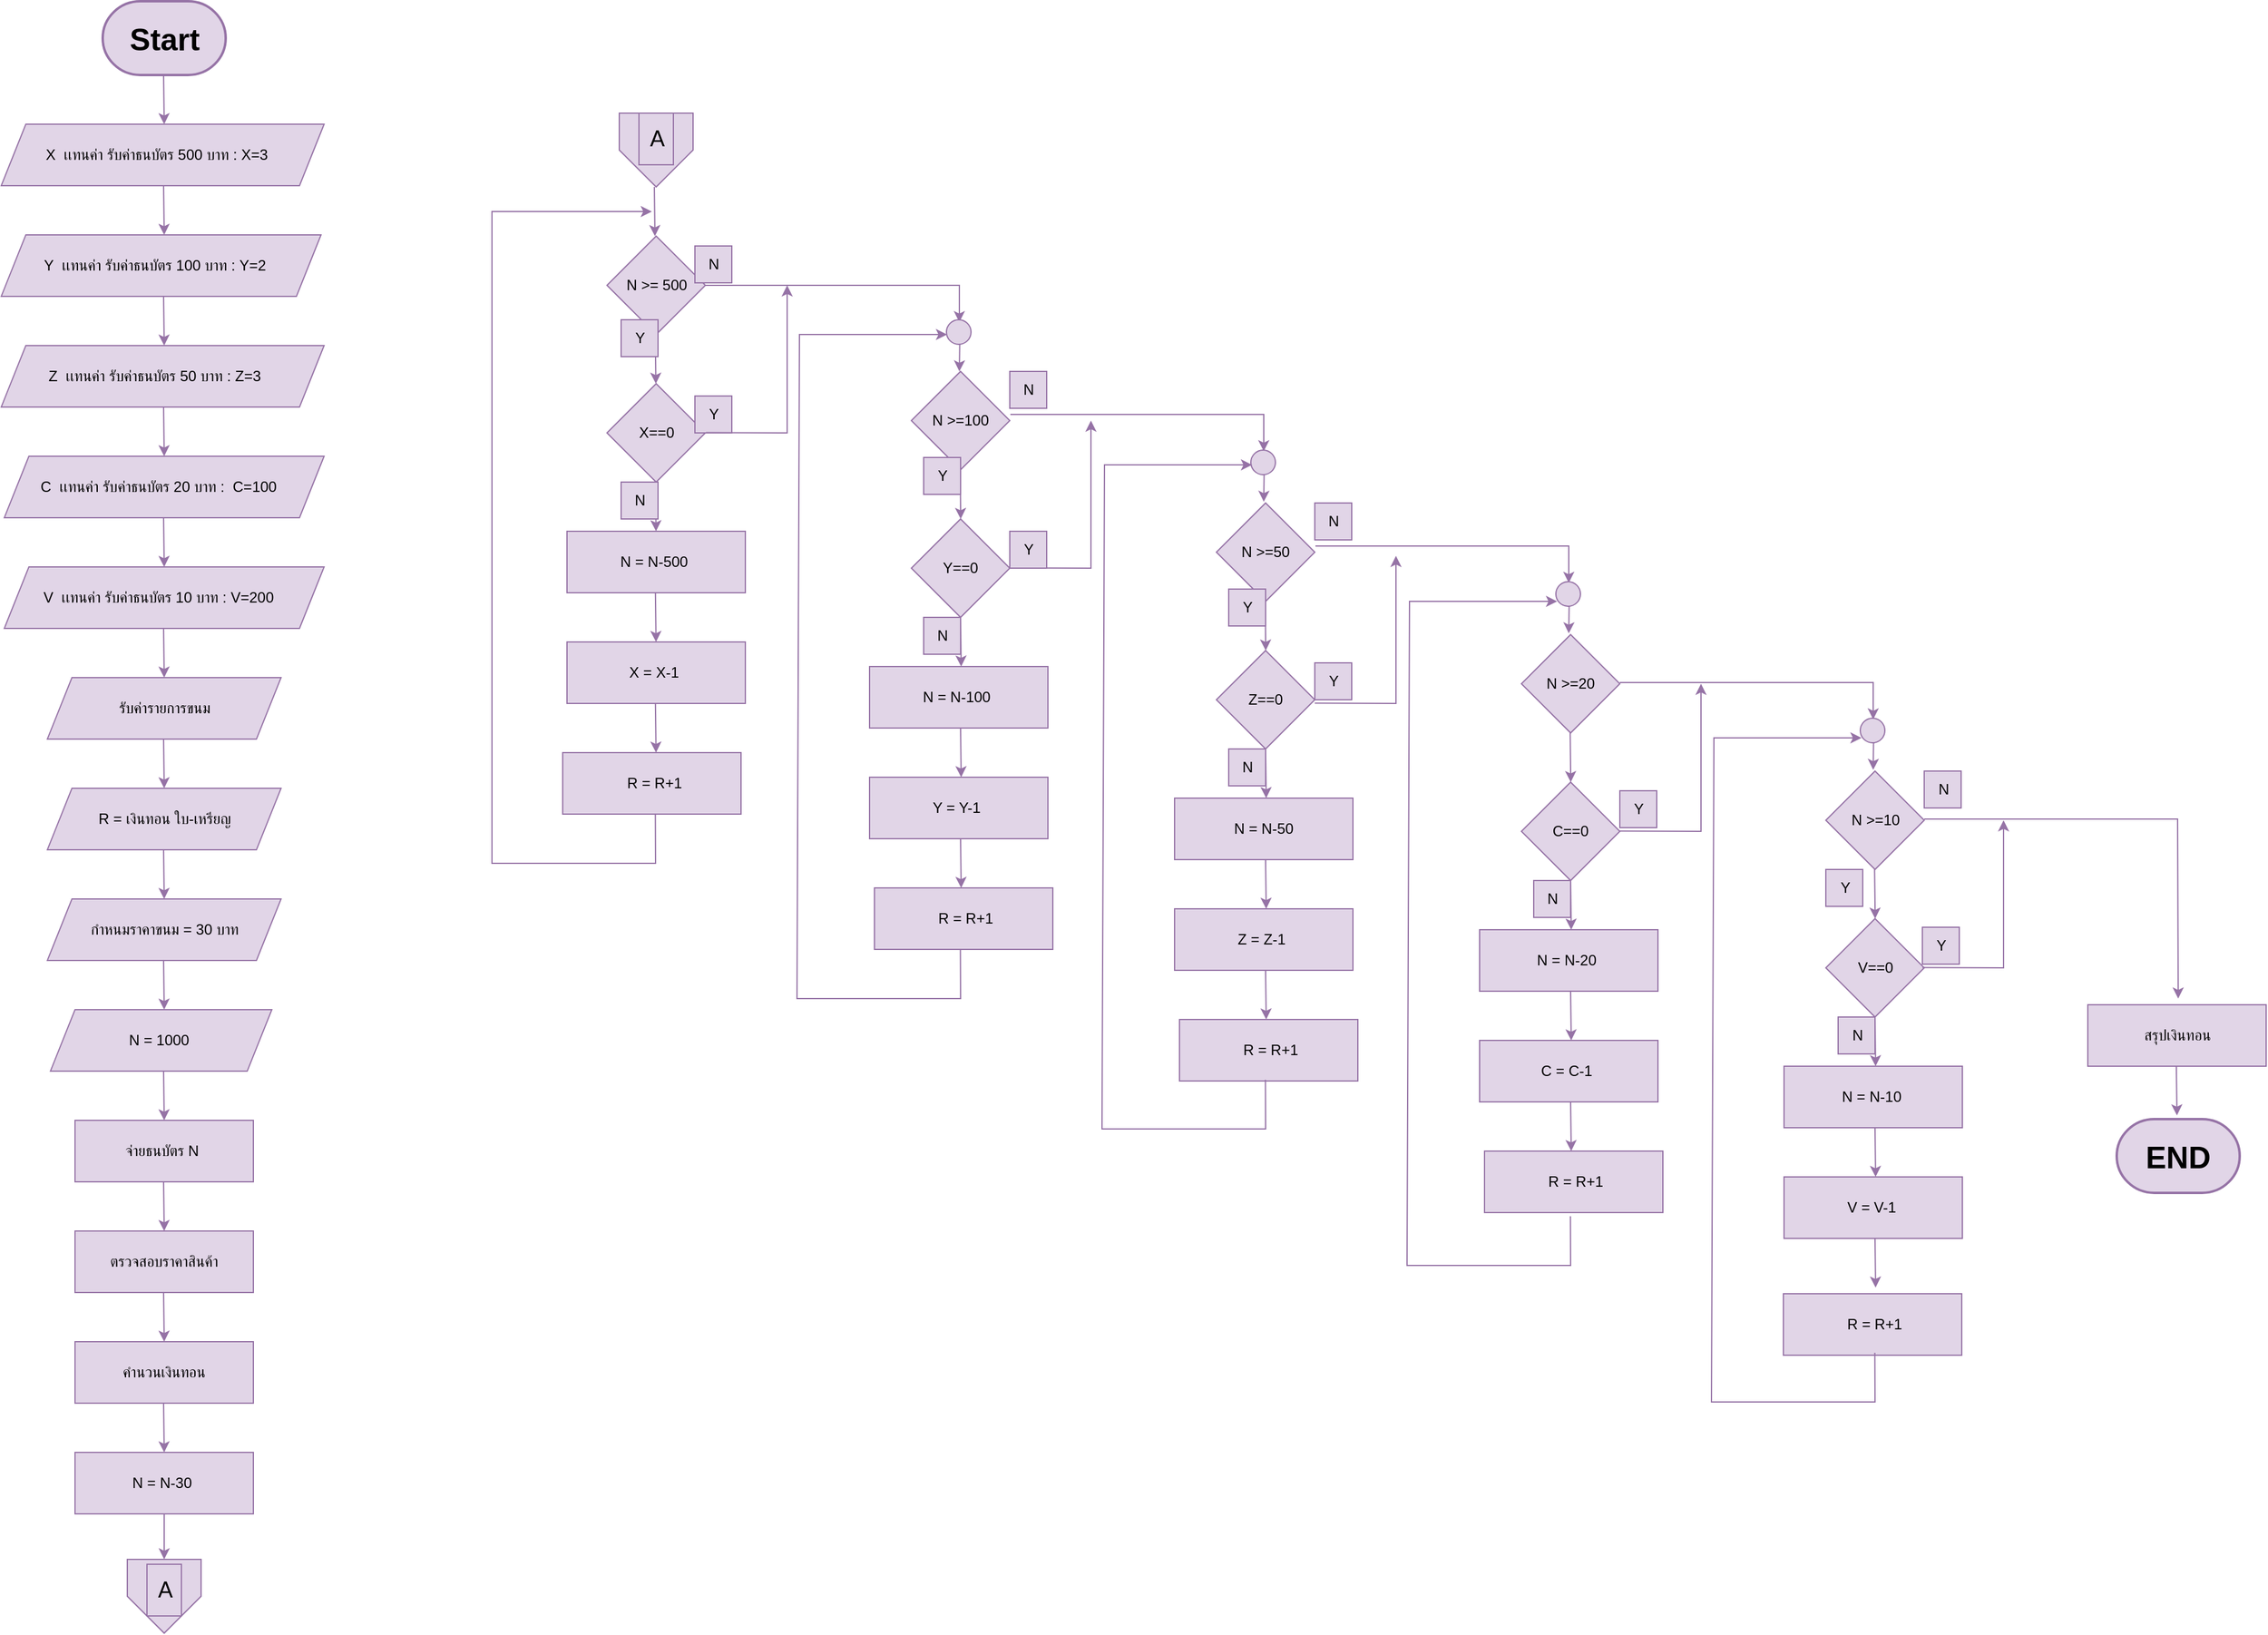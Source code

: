 <mxfile version="24.6.4" type="github">
  <diagram name="Page-1" id="2yugPtcYs1MQ5WZk-FHY">
    <mxGraphModel dx="3572" dy="1462" grid="1" gridSize="7" guides="1" tooltips="1" connect="1" arrows="1" fold="1" page="1" pageScale="1" pageWidth="827" pageHeight="1169" background="#FFFFFF" math="0" shadow="0">
      <root>
        <mxCell id="0" />
        <mxCell id="1" parent="0" />
        <mxCell id="evHkAmES5BPR0-jyZ4Wn-226" value="&lt;font style=&quot;font-size: 25px;&quot;&gt;Start&lt;/font&gt;" style="strokeWidth=2;html=1;shape=mxgraph.flowchart.terminator;whiteSpace=wrap;fontStyle=1;fontSize=25;fillColor=#e1d5e7;strokeColor=#9673a6;" vertex="1" parent="1">
          <mxGeometry x="-225.5" y="497" width="100" height="60" as="geometry" />
        </mxCell>
        <mxCell id="evHkAmES5BPR0-jyZ4Wn-227" value="" style="endArrow=classic;html=1;rounded=0;fillColor=#e1d5e7;strokeColor=#9673a6;" edge="1" parent="1">
          <mxGeometry width="50" height="50" relative="1" as="geometry">
            <mxPoint x="-175.98" y="557" as="sourcePoint" />
            <mxPoint x="-175.5" y="597" as="targetPoint" />
          </mxGeometry>
        </mxCell>
        <mxCell id="evHkAmES5BPR0-jyZ4Wn-228" value="" style="endArrow=classic;html=1;rounded=0;fillColor=#e1d5e7;strokeColor=#9673a6;" edge="1" parent="1">
          <mxGeometry width="50" height="50" relative="1" as="geometry">
            <mxPoint x="-175.98" y="647" as="sourcePoint" />
            <mxPoint x="-175.5" y="687" as="targetPoint" />
          </mxGeometry>
        </mxCell>
        <mxCell id="evHkAmES5BPR0-jyZ4Wn-229" value="" style="endArrow=classic;html=1;rounded=0;fillColor=#e1d5e7;strokeColor=#9673a6;" edge="1" parent="1">
          <mxGeometry width="50" height="50" relative="1" as="geometry">
            <mxPoint x="-175.98" y="737" as="sourcePoint" />
            <mxPoint x="-175.5" y="777" as="targetPoint" />
          </mxGeometry>
        </mxCell>
        <mxCell id="evHkAmES5BPR0-jyZ4Wn-230" value="" style="endArrow=classic;html=1;rounded=0;fillColor=#e1d5e7;strokeColor=#9673a6;" edge="1" parent="1">
          <mxGeometry width="50" height="50" relative="1" as="geometry">
            <mxPoint x="-175.98" y="827" as="sourcePoint" />
            <mxPoint x="-175.5" y="867" as="targetPoint" />
          </mxGeometry>
        </mxCell>
        <mxCell id="evHkAmES5BPR0-jyZ4Wn-231" value="" style="endArrow=classic;html=1;rounded=0;fillColor=#e1d5e7;strokeColor=#9673a6;" edge="1" parent="1">
          <mxGeometry width="50" height="50" relative="1" as="geometry">
            <mxPoint x="-175.98" y="917" as="sourcePoint" />
            <mxPoint x="-175.5" y="957" as="targetPoint" />
          </mxGeometry>
        </mxCell>
        <mxCell id="evHkAmES5BPR0-jyZ4Wn-232" value="X&amp;nbsp; เเทนค่า รับค่าธนบัตร 500 บาท : X=3&amp;nbsp; &amp;nbsp;" style="shape=parallelogram;perimeter=parallelogramPerimeter;whiteSpace=wrap;html=1;fixedSize=1;fillColor=#e1d5e7;strokeColor=#9673a6;" vertex="1" parent="1">
          <mxGeometry x="-308" y="597" width="262.5" height="50" as="geometry" />
        </mxCell>
        <mxCell id="evHkAmES5BPR0-jyZ4Wn-233" value="Y&amp;nbsp; เเทนค่า รับค่าธนบัตร 100 บาท : Y=2&amp;nbsp; &amp;nbsp;" style="shape=parallelogram;perimeter=parallelogramPerimeter;whiteSpace=wrap;html=1;fixedSize=1;fillColor=#e1d5e7;strokeColor=#9673a6;" vertex="1" parent="1">
          <mxGeometry x="-308" y="687" width="260" height="50" as="geometry" />
        </mxCell>
        <mxCell id="evHkAmES5BPR0-jyZ4Wn-234" value="Z&amp;nbsp; เเทนค่า รับค่าธนบัตร 50 บาท : Z=3&amp;nbsp; &amp;nbsp;&amp;nbsp;" style="shape=parallelogram;perimeter=parallelogramPerimeter;whiteSpace=wrap;html=1;fixedSize=1;fillColor=#e1d5e7;strokeColor=#9673a6;" vertex="1" parent="1">
          <mxGeometry x="-308" y="777" width="262.5" height="50" as="geometry" />
        </mxCell>
        <mxCell id="evHkAmES5BPR0-jyZ4Wn-235" value="C&amp;nbsp; เเทนค่า รับค่าธนบัตร 20 บาท :&amp;nbsp; C=100&amp;nbsp; &amp;nbsp;" style="shape=parallelogram;perimeter=parallelogramPerimeter;whiteSpace=wrap;html=1;fixedSize=1;fillColor=#e1d5e7;strokeColor=#9673a6;" vertex="1" parent="1">
          <mxGeometry x="-305.5" y="867" width="260" height="50" as="geometry" />
        </mxCell>
        <mxCell id="evHkAmES5BPR0-jyZ4Wn-236" value="V&amp;nbsp; เเทนค่า รับค่าธนบัตร 10 บาท : V=200&amp;nbsp; &amp;nbsp;" style="shape=parallelogram;perimeter=parallelogramPerimeter;whiteSpace=wrap;html=1;fixedSize=1;fillColor=#e1d5e7;strokeColor=#9673a6;" vertex="1" parent="1">
          <mxGeometry x="-305.5" y="957" width="260" height="50" as="geometry" />
        </mxCell>
        <mxCell id="evHkAmES5BPR0-jyZ4Wn-237" value="" style="endArrow=classic;html=1;rounded=0;fillColor=#e1d5e7;strokeColor=#9673a6;" edge="1" parent="1">
          <mxGeometry width="50" height="50" relative="1" as="geometry">
            <mxPoint x="-175.98" y="1007" as="sourcePoint" />
            <mxPoint x="-175.5" y="1047" as="targetPoint" />
          </mxGeometry>
        </mxCell>
        <mxCell id="evHkAmES5BPR0-jyZ4Wn-238" value="" style="endArrow=classic;html=1;rounded=0;fillColor=#e1d5e7;strokeColor=#9673a6;" edge="1" parent="1">
          <mxGeometry width="50" height="50" relative="1" as="geometry">
            <mxPoint x="-175.98" y="1097" as="sourcePoint" />
            <mxPoint x="-175.5" y="1137" as="targetPoint" />
          </mxGeometry>
        </mxCell>
        <mxCell id="evHkAmES5BPR0-jyZ4Wn-239" value="รับค่ารายการขนม" style="shape=parallelogram;perimeter=parallelogramPerimeter;whiteSpace=wrap;html=1;fixedSize=1;fillColor=#e1d5e7;strokeColor=#9673a6;" vertex="1" parent="1">
          <mxGeometry x="-270.5" y="1047" width="190" height="50" as="geometry" />
        </mxCell>
        <mxCell id="evHkAmES5BPR0-jyZ4Wn-240" value="R = เงินทอน ใบ-เหรียญ" style="shape=parallelogram;perimeter=parallelogramPerimeter;whiteSpace=wrap;html=1;fixedSize=1;fillColor=#e1d5e7;strokeColor=#9673a6;" vertex="1" parent="1">
          <mxGeometry x="-270.5" y="1137" width="190" height="50" as="geometry" />
        </mxCell>
        <mxCell id="evHkAmES5BPR0-jyZ4Wn-241" value="" style="endArrow=classic;html=1;rounded=0;fillColor=#e1d5e7;strokeColor=#9673a6;" edge="1" parent="1">
          <mxGeometry width="50" height="50" relative="1" as="geometry">
            <mxPoint x="-175.98" y="1187" as="sourcePoint" />
            <mxPoint x="-175.5" y="1227" as="targetPoint" />
          </mxGeometry>
        </mxCell>
        <mxCell id="evHkAmES5BPR0-jyZ4Wn-242" value="กำหนมราคาขนม = 30 บาท" style="shape=parallelogram;perimeter=parallelogramPerimeter;whiteSpace=wrap;html=1;fixedSize=1;fillColor=#e1d5e7;strokeColor=#9673a6;" vertex="1" parent="1">
          <mxGeometry x="-270.5" y="1227" width="190" height="50" as="geometry" />
        </mxCell>
        <mxCell id="evHkAmES5BPR0-jyZ4Wn-243" value="" style="endArrow=classic;html=1;rounded=0;fillColor=#e1d5e7;strokeColor=#9673a6;" edge="1" parent="1">
          <mxGeometry width="50" height="50" relative="1" as="geometry">
            <mxPoint x="-175.98" y="1277" as="sourcePoint" />
            <mxPoint x="-175.5" y="1317" as="targetPoint" />
          </mxGeometry>
        </mxCell>
        <mxCell id="evHkAmES5BPR0-jyZ4Wn-244" value="N = 1000&amp;nbsp;" style="shape=parallelogram;perimeter=parallelogramPerimeter;whiteSpace=wrap;html=1;fixedSize=1;fillColor=#e1d5e7;strokeColor=#9673a6;" vertex="1" parent="1">
          <mxGeometry x="-268" y="1317" width="180" height="50" as="geometry" />
        </mxCell>
        <mxCell id="evHkAmES5BPR0-jyZ4Wn-245" value="" style="endArrow=classic;html=1;rounded=0;fillColor=#e1d5e7;strokeColor=#9673a6;" edge="1" parent="1">
          <mxGeometry width="50" height="50" relative="1" as="geometry">
            <mxPoint x="-175.98" y="1367" as="sourcePoint" />
            <mxPoint x="-175.5" y="1407" as="targetPoint" />
          </mxGeometry>
        </mxCell>
        <mxCell id="evHkAmES5BPR0-jyZ4Wn-246" value="" style="endArrow=classic;html=1;rounded=0;fillColor=#e1d5e7;strokeColor=#9673a6;" edge="1" parent="1">
          <mxGeometry width="50" height="50" relative="1" as="geometry">
            <mxPoint x="-175.98" y="1457" as="sourcePoint" />
            <mxPoint x="-175.5" y="1497" as="targetPoint" />
          </mxGeometry>
        </mxCell>
        <mxCell id="evHkAmES5BPR0-jyZ4Wn-247" value="" style="endArrow=classic;html=1;rounded=0;fillColor=#e1d5e7;strokeColor=#9673a6;" edge="1" parent="1">
          <mxGeometry width="50" height="50" relative="1" as="geometry">
            <mxPoint x="-175.98" y="1547" as="sourcePoint" />
            <mxPoint x="-175.5" y="1587" as="targetPoint" />
          </mxGeometry>
        </mxCell>
        <mxCell id="evHkAmES5BPR0-jyZ4Wn-248" value="จ่ายธนบัตร N&amp;nbsp;" style="rounded=0;whiteSpace=wrap;html=1;fillColor=#e1d5e7;strokeColor=#9673a6;" vertex="1" parent="1">
          <mxGeometry x="-248" y="1407" width="145" height="50" as="geometry" />
        </mxCell>
        <mxCell id="evHkAmES5BPR0-jyZ4Wn-249" value="ตรวจสอบราคาสินค้า" style="rounded=0;whiteSpace=wrap;html=1;fillColor=#e1d5e7;strokeColor=#9673a6;" vertex="1" parent="1">
          <mxGeometry x="-248" y="1497" width="145" height="50" as="geometry" />
        </mxCell>
        <mxCell id="evHkAmES5BPR0-jyZ4Wn-250" value="" style="endArrow=classic;html=1;rounded=0;fillColor=#e1d5e7;strokeColor=#9673a6;" edge="1" parent="1">
          <mxGeometry width="50" height="50" relative="1" as="geometry">
            <mxPoint x="-175.98" y="1637" as="sourcePoint" />
            <mxPoint x="-175.5" y="1677" as="targetPoint" />
          </mxGeometry>
        </mxCell>
        <mxCell id="evHkAmES5BPR0-jyZ4Wn-251" value="คำนวนเงินทอน" style="rounded=0;whiteSpace=wrap;html=1;fillColor=#e1d5e7;strokeColor=#9673a6;" vertex="1" parent="1">
          <mxGeometry x="-248" y="1587" width="145" height="50" as="geometry" />
        </mxCell>
        <mxCell id="evHkAmES5BPR0-jyZ4Wn-252" value="" style="endArrow=classic;html=1;rounded=0;fillColor=#e1d5e7;strokeColor=#9673a6;" edge="1" parent="1">
          <mxGeometry width="50" height="50" relative="1" as="geometry">
            <mxPoint x="223.02" y="648" as="sourcePoint" />
            <mxPoint x="223.5" y="688" as="targetPoint" />
          </mxGeometry>
        </mxCell>
        <mxCell id="evHkAmES5BPR0-jyZ4Wn-344" style="edgeStyle=orthogonalEdgeStyle;rounded=0;orthogonalLoop=1;jettySize=auto;html=1;fillColor=#e1d5e7;strokeColor=#9673a6;" edge="1" parent="1" source="evHkAmES5BPR0-jyZ4Wn-253" target="evHkAmES5BPR0-jyZ4Wn-343">
          <mxGeometry relative="1" as="geometry" />
        </mxCell>
        <mxCell id="evHkAmES5BPR0-jyZ4Wn-253" value="N = N-30&amp;nbsp;" style="rounded=0;whiteSpace=wrap;html=1;fillColor=#e1d5e7;strokeColor=#9673a6;" vertex="1" parent="1">
          <mxGeometry x="-248" y="1677" width="145" height="50" as="geometry" />
        </mxCell>
        <mxCell id="evHkAmES5BPR0-jyZ4Wn-254" value="N &amp;gt;= 500" style="rhombus;whiteSpace=wrap;html=1;fillColor=#e1d5e7;strokeColor=#9673a6;" vertex="1" parent="1">
          <mxGeometry x="184.5" y="688" width="80" height="80" as="geometry" />
        </mxCell>
        <mxCell id="evHkAmES5BPR0-jyZ4Wn-255" value="" style="endArrow=classic;html=1;rounded=0;fillColor=#e1d5e7;strokeColor=#9673a6;" edge="1" parent="1">
          <mxGeometry width="50" height="50" relative="1" as="geometry">
            <mxPoint x="223.79" y="768" as="sourcePoint" />
            <mxPoint x="224.27" y="808" as="targetPoint" />
          </mxGeometry>
        </mxCell>
        <mxCell id="evHkAmES5BPR0-jyZ4Wn-256" value="X==0" style="rhombus;whiteSpace=wrap;html=1;fillColor=#e1d5e7;strokeColor=#9673a6;" vertex="1" parent="1">
          <mxGeometry x="184.5" y="808" width="80" height="80" as="geometry" />
        </mxCell>
        <mxCell id="evHkAmES5BPR0-jyZ4Wn-257" value="" style="endArrow=classic;html=1;rounded=0;fillColor=#e1d5e7;strokeColor=#9673a6;" edge="1" parent="1">
          <mxGeometry width="50" height="50" relative="1" as="geometry">
            <mxPoint x="223.91" y="888.0" as="sourcePoint" />
            <mxPoint x="224.39" y="928.0" as="targetPoint" />
          </mxGeometry>
        </mxCell>
        <mxCell id="evHkAmES5BPR0-jyZ4Wn-258" value="N &amp;gt;=100" style="rhombus;whiteSpace=wrap;html=1;fillColor=#e1d5e7;strokeColor=#9673a6;" vertex="1" parent="1">
          <mxGeometry x="432" y="798" width="80" height="80" as="geometry" />
        </mxCell>
        <mxCell id="evHkAmES5BPR0-jyZ4Wn-259" value="N = N-500&amp;nbsp;" style="rounded=0;whiteSpace=wrap;html=1;fillColor=#e1d5e7;strokeColor=#9673a6;" vertex="1" parent="1">
          <mxGeometry x="152" y="928.0" width="145" height="50" as="geometry" />
        </mxCell>
        <mxCell id="evHkAmES5BPR0-jyZ4Wn-260" value="" style="endArrow=classic;html=1;rounded=0;fillColor=#e1d5e7;strokeColor=#9673a6;" edge="1" parent="1">
          <mxGeometry width="50" height="50" relative="1" as="geometry">
            <mxPoint x="223.91" y="978" as="sourcePoint" />
            <mxPoint x="224.39" y="1018" as="targetPoint" />
          </mxGeometry>
        </mxCell>
        <mxCell id="evHkAmES5BPR0-jyZ4Wn-261" value="X = X-1&amp;nbsp;" style="rounded=0;whiteSpace=wrap;html=1;fillColor=#e1d5e7;strokeColor=#9673a6;" vertex="1" parent="1">
          <mxGeometry x="152" y="1018" width="145" height="50" as="geometry" />
        </mxCell>
        <mxCell id="evHkAmES5BPR0-jyZ4Wn-262" value="&amp;nbsp;R = R+1" style="rounded=0;whiteSpace=wrap;html=1;fillColor=#e1d5e7;strokeColor=#9673a6;" vertex="1" parent="1">
          <mxGeometry x="148.5" y="1108" width="145" height="50" as="geometry" />
        </mxCell>
        <mxCell id="evHkAmES5BPR0-jyZ4Wn-263" value="" style="endArrow=classic;html=1;rounded=0;fillColor=#e1d5e7;strokeColor=#9673a6;" edge="1" parent="1">
          <mxGeometry width="50" height="50" relative="1" as="geometry">
            <mxPoint x="223.91" y="1068" as="sourcePoint" />
            <mxPoint x="224.39" y="1108" as="targetPoint" />
          </mxGeometry>
        </mxCell>
        <mxCell id="evHkAmES5BPR0-jyZ4Wn-264" value="" style="endArrow=classic;html=1;rounded=0;fillColor=#e1d5e7;strokeColor=#9673a6;" edge="1" parent="1">
          <mxGeometry width="50" height="50" relative="1" as="geometry">
            <mxPoint x="223.83" y="1158" as="sourcePoint" />
            <mxPoint x="221" y="668" as="targetPoint" />
            <Array as="points">
              <mxPoint x="224" y="1198" />
              <mxPoint x="91" y="1198" />
              <mxPoint x="91" y="668" />
            </Array>
          </mxGeometry>
        </mxCell>
        <mxCell id="evHkAmES5BPR0-jyZ4Wn-265" value="Y" style="text;html=1;align=center;verticalAlign=middle;resizable=0;points=[];autosize=1;strokeColor=#9673a6;fillColor=#e1d5e7;" vertex="1" parent="1">
          <mxGeometry x="256" y="818" width="30" height="30" as="geometry" />
        </mxCell>
        <mxCell id="evHkAmES5BPR0-jyZ4Wn-266" value="" style="endArrow=classic;html=1;rounded=0;exitX=1;exitY=0.5;exitDx=0;exitDy=0;fillColor=#e1d5e7;strokeColor=#9673a6;" edge="1" parent="1" source="evHkAmES5BPR0-jyZ4Wn-254">
          <mxGeometry width="50" height="50" relative="1" as="geometry">
            <mxPoint x="321" y="728" as="sourcePoint" />
            <mxPoint x="471" y="758" as="targetPoint" />
            <Array as="points">
              <mxPoint x="471" y="728" />
            </Array>
          </mxGeometry>
        </mxCell>
        <mxCell id="evHkAmES5BPR0-jyZ4Wn-267" value="" style="endArrow=classic;html=1;rounded=0;exitX=1;exitY=0.5;exitDx=0;exitDy=0;fillColor=#e1d5e7;strokeColor=#9673a6;" edge="1" parent="1">
          <mxGeometry width="50" height="50" relative="1" as="geometry">
            <mxPoint x="265" y="847.78" as="sourcePoint" />
            <mxPoint x="331" y="728" as="targetPoint" />
            <Array as="points">
              <mxPoint x="331" y="848.0" />
            </Array>
          </mxGeometry>
        </mxCell>
        <mxCell id="evHkAmES5BPR0-jyZ4Wn-268" value="Y" style="text;html=1;align=center;verticalAlign=middle;resizable=0;points=[];autosize=1;strokeColor=#9673a6;fillColor=#e1d5e7;" vertex="1" parent="1">
          <mxGeometry x="196" y="756" width="30" height="30" as="geometry" />
        </mxCell>
        <mxCell id="evHkAmES5BPR0-jyZ4Wn-269" value="N" style="text;html=1;align=center;verticalAlign=middle;resizable=0;points=[];autosize=1;strokeColor=#9673a6;fillColor=#e1d5e7;" vertex="1" parent="1">
          <mxGeometry x="256" y="696" width="30" height="30" as="geometry" />
        </mxCell>
        <mxCell id="evHkAmES5BPR0-jyZ4Wn-270" value="N" style="text;html=1;align=center;verticalAlign=middle;resizable=0;points=[];autosize=1;strokeColor=#9673a6;fillColor=#e1d5e7;" vertex="1" parent="1">
          <mxGeometry x="196" y="888.0" width="30" height="30" as="geometry" />
        </mxCell>
        <mxCell id="evHkAmES5BPR0-jyZ4Wn-271" value="Y==0" style="rhombus;whiteSpace=wrap;html=1;fillColor=#e1d5e7;strokeColor=#9673a6;" vertex="1" parent="1">
          <mxGeometry x="432" y="918.0" width="80" height="80" as="geometry" />
        </mxCell>
        <mxCell id="evHkAmES5BPR0-jyZ4Wn-272" value="" style="endArrow=classic;html=1;rounded=0;fillColor=#e1d5e7;strokeColor=#9673a6;" edge="1" parent="1">
          <mxGeometry width="50" height="50" relative="1" as="geometry">
            <mxPoint x="471.64" y="878.0" as="sourcePoint" />
            <mxPoint x="472.12" y="918.0" as="targetPoint" />
          </mxGeometry>
        </mxCell>
        <mxCell id="evHkAmES5BPR0-jyZ4Wn-273" value="N = N-100&amp;nbsp;" style="rounded=0;whiteSpace=wrap;html=1;fillColor=#e1d5e7;strokeColor=#9673a6;" vertex="1" parent="1">
          <mxGeometry x="398" y="1038" width="145" height="50" as="geometry" />
        </mxCell>
        <mxCell id="evHkAmES5BPR0-jyZ4Wn-274" value="Y = Y-1&amp;nbsp;" style="rounded=0;whiteSpace=wrap;html=1;fillColor=#e1d5e7;strokeColor=#9673a6;" vertex="1" parent="1">
          <mxGeometry x="398" y="1128" width="145" height="50" as="geometry" />
        </mxCell>
        <mxCell id="evHkAmES5BPR0-jyZ4Wn-275" value="&amp;nbsp;R = R+1" style="rounded=0;whiteSpace=wrap;html=1;fillColor=#e1d5e7;strokeColor=#9673a6;" vertex="1" parent="1">
          <mxGeometry x="402" y="1218" width="145" height="50" as="geometry" />
        </mxCell>
        <mxCell id="evHkAmES5BPR0-jyZ4Wn-276" value="" style="endArrow=classic;html=1;rounded=0;fillColor=#e1d5e7;strokeColor=#9673a6;" edge="1" parent="1">
          <mxGeometry width="50" height="50" relative="1" as="geometry">
            <mxPoint x="472" y="1088" as="sourcePoint" />
            <mxPoint x="472.48" y="1128" as="targetPoint" />
          </mxGeometry>
        </mxCell>
        <mxCell id="evHkAmES5BPR0-jyZ4Wn-277" value="" style="endArrow=classic;html=1;rounded=0;fillColor=#e1d5e7;strokeColor=#9673a6;" edge="1" parent="1">
          <mxGeometry width="50" height="50" relative="1" as="geometry">
            <mxPoint x="472" y="1178" as="sourcePoint" />
            <mxPoint x="472.48" y="1218" as="targetPoint" />
          </mxGeometry>
        </mxCell>
        <mxCell id="evHkAmES5BPR0-jyZ4Wn-278" value="N" style="text;html=1;align=center;verticalAlign=middle;resizable=0;points=[];autosize=1;strokeColor=#9673a6;fillColor=#e1d5e7;" vertex="1" parent="1">
          <mxGeometry x="442" y="998" width="30" height="30" as="geometry" />
        </mxCell>
        <mxCell id="evHkAmES5BPR0-jyZ4Wn-279" value="" style="endArrow=classic;html=1;rounded=0;fillColor=#e1d5e7;strokeColor=#9673a6;" edge="1" parent="1">
          <mxGeometry width="50" height="50" relative="1" as="geometry">
            <mxPoint x="472" y="998" as="sourcePoint" />
            <mxPoint x="472.48" y="1038" as="targetPoint" />
          </mxGeometry>
        </mxCell>
        <mxCell id="evHkAmES5BPR0-jyZ4Wn-280" value="" style="endArrow=classic;html=1;rounded=0;fillColor=#e1d5e7;strokeColor=#9673a6;" edge="1" parent="1">
          <mxGeometry width="50" height="50" relative="1" as="geometry">
            <mxPoint x="471.83" y="1268" as="sourcePoint" />
            <mxPoint x="461" y="768" as="targetPoint" />
            <Array as="points">
              <mxPoint x="472" y="1308" />
              <mxPoint x="339" y="1308" />
              <mxPoint x="341" y="768" />
            </Array>
          </mxGeometry>
        </mxCell>
        <mxCell id="evHkAmES5BPR0-jyZ4Wn-281" value="" style="ellipse;whiteSpace=wrap;html=1;aspect=fixed;fillColor=#e1d5e7;strokeColor=#9673a6;" vertex="1" parent="1">
          <mxGeometry x="460.5" y="756" width="20" height="20" as="geometry" />
        </mxCell>
        <mxCell id="evHkAmES5BPR0-jyZ4Wn-282" value="" style="endArrow=classic;html=1;rounded=0;fillColor=#e1d5e7;strokeColor=#9673a6;" edge="1" parent="1">
          <mxGeometry width="50" height="50" relative="1" as="geometry">
            <mxPoint x="471.29" y="776" as="sourcePoint" />
            <mxPoint x="471" y="798" as="targetPoint" />
          </mxGeometry>
        </mxCell>
        <mxCell id="evHkAmES5BPR0-jyZ4Wn-283" value="" style="endArrow=classic;html=1;rounded=0;exitX=1;exitY=0.5;exitDx=0;exitDy=0;fillColor=#e1d5e7;strokeColor=#9673a6;" edge="1" parent="1">
          <mxGeometry width="50" height="50" relative="1" as="geometry">
            <mxPoint x="512.5" y="833.0" as="sourcePoint" />
            <mxPoint x="718.5" y="863.0" as="targetPoint" />
            <Array as="points">
              <mxPoint x="718.5" y="833.0" />
            </Array>
          </mxGeometry>
        </mxCell>
        <mxCell id="evHkAmES5BPR0-jyZ4Wn-284" value="N &amp;gt;=50" style="rhombus;whiteSpace=wrap;html=1;fillColor=#e1d5e7;strokeColor=#9673a6;" vertex="1" parent="1">
          <mxGeometry x="680" y="905.0" width="80" height="80" as="geometry" />
        </mxCell>
        <mxCell id="evHkAmES5BPR0-jyZ4Wn-285" value="Z==0" style="rhombus;whiteSpace=wrap;html=1;fillColor=#e1d5e7;strokeColor=#9673a6;" vertex="1" parent="1">
          <mxGeometry x="680" y="1025" width="80" height="80" as="geometry" />
        </mxCell>
        <mxCell id="evHkAmES5BPR0-jyZ4Wn-286" value="" style="endArrow=classic;html=1;rounded=0;fillColor=#e1d5e7;strokeColor=#9673a6;" edge="1" parent="1">
          <mxGeometry width="50" height="50" relative="1" as="geometry">
            <mxPoint x="719.64" y="985" as="sourcePoint" />
            <mxPoint x="720.12" y="1025" as="targetPoint" />
          </mxGeometry>
        </mxCell>
        <mxCell id="evHkAmES5BPR0-jyZ4Wn-287" value="N = N-50" style="rounded=0;whiteSpace=wrap;html=1;fillColor=#e1d5e7;strokeColor=#9673a6;" vertex="1" parent="1">
          <mxGeometry x="646" y="1145" width="145" height="50" as="geometry" />
        </mxCell>
        <mxCell id="evHkAmES5BPR0-jyZ4Wn-288" value="Z = Z-1&amp;nbsp;" style="rounded=0;whiteSpace=wrap;html=1;fillColor=#e1d5e7;strokeColor=#9673a6;" vertex="1" parent="1">
          <mxGeometry x="646" y="1235" width="145" height="50" as="geometry" />
        </mxCell>
        <mxCell id="evHkAmES5BPR0-jyZ4Wn-289" value="&amp;nbsp;R = R+1" style="rounded=0;whiteSpace=wrap;html=1;fillColor=#e1d5e7;strokeColor=#9673a6;" vertex="1" parent="1">
          <mxGeometry x="650" y="1325" width="145" height="50" as="geometry" />
        </mxCell>
        <mxCell id="evHkAmES5BPR0-jyZ4Wn-290" value="" style="endArrow=classic;html=1;rounded=0;fillColor=#e1d5e7;strokeColor=#9673a6;" edge="1" parent="1">
          <mxGeometry width="50" height="50" relative="1" as="geometry">
            <mxPoint x="720" y="1195" as="sourcePoint" />
            <mxPoint x="720.48" y="1235" as="targetPoint" />
          </mxGeometry>
        </mxCell>
        <mxCell id="evHkAmES5BPR0-jyZ4Wn-291" value="" style="endArrow=classic;html=1;rounded=0;fillColor=#e1d5e7;strokeColor=#9673a6;" edge="1" parent="1">
          <mxGeometry width="50" height="50" relative="1" as="geometry">
            <mxPoint x="720" y="1285" as="sourcePoint" />
            <mxPoint x="720.48" y="1325" as="targetPoint" />
          </mxGeometry>
        </mxCell>
        <mxCell id="evHkAmES5BPR0-jyZ4Wn-292" value="N" style="text;html=1;align=center;verticalAlign=middle;resizable=0;points=[];autosize=1;strokeColor=#9673a6;fillColor=#e1d5e7;" vertex="1" parent="1">
          <mxGeometry x="690" y="1105" width="30" height="30" as="geometry" />
        </mxCell>
        <mxCell id="evHkAmES5BPR0-jyZ4Wn-293" value="" style="endArrow=classic;html=1;rounded=0;fillColor=#e1d5e7;strokeColor=#9673a6;" edge="1" parent="1">
          <mxGeometry width="50" height="50" relative="1" as="geometry">
            <mxPoint x="720" y="1105" as="sourcePoint" />
            <mxPoint x="720.48" y="1145" as="targetPoint" />
          </mxGeometry>
        </mxCell>
        <mxCell id="evHkAmES5BPR0-jyZ4Wn-294" value="" style="endArrow=classic;html=1;rounded=0;exitX=1;exitY=0.5;exitDx=0;exitDy=0;fillColor=#e1d5e7;strokeColor=#9673a6;" edge="1" parent="1">
          <mxGeometry width="50" height="50" relative="1" as="geometry">
            <mxPoint x="760.5" y="940.0" as="sourcePoint" />
            <mxPoint x="966.5" y="970" as="targetPoint" />
            <Array as="points">
              <mxPoint x="966.5" y="940.0" />
            </Array>
          </mxGeometry>
        </mxCell>
        <mxCell id="evHkAmES5BPR0-jyZ4Wn-295" value="" style="endArrow=classic;html=1;rounded=0;fillColor=#e1d5e7;strokeColor=#9673a6;" edge="1" parent="1">
          <mxGeometry width="50" height="50" relative="1" as="geometry">
            <mxPoint x="718.79" y="882.0" as="sourcePoint" />
            <mxPoint x="718.5" y="904.0" as="targetPoint" />
          </mxGeometry>
        </mxCell>
        <mxCell id="evHkAmES5BPR0-jyZ4Wn-296" value="" style="ellipse;whiteSpace=wrap;html=1;aspect=fixed;fillColor=#e1d5e7;strokeColor=#9673a6;" vertex="1" parent="1">
          <mxGeometry x="708" y="862.0" width="20" height="20" as="geometry" />
        </mxCell>
        <mxCell id="evHkAmES5BPR0-jyZ4Wn-297" value="" style="endArrow=classic;html=1;rounded=0;fillColor=#e1d5e7;strokeColor=#9673a6;" edge="1" parent="1">
          <mxGeometry width="50" height="50" relative="1" as="geometry">
            <mxPoint x="719.83" y="1374" as="sourcePoint" />
            <mxPoint x="709" y="874.0" as="targetPoint" />
            <Array as="points">
              <mxPoint x="720" y="1414" />
              <mxPoint x="587" y="1414" />
              <mxPoint x="589" y="874.0" />
            </Array>
          </mxGeometry>
        </mxCell>
        <mxCell id="evHkAmES5BPR0-jyZ4Wn-298" value="" style="endArrow=classic;html=1;rounded=0;exitX=1;exitY=0.5;exitDx=0;exitDy=0;fillColor=#e1d5e7;strokeColor=#9673a6;" edge="1" parent="1">
          <mxGeometry width="50" height="50" relative="1" as="geometry">
            <mxPoint x="512" y="957.78" as="sourcePoint" />
            <mxPoint x="578" y="838.0" as="targetPoint" />
            <Array as="points">
              <mxPoint x="578" y="958.0" />
            </Array>
          </mxGeometry>
        </mxCell>
        <mxCell id="evHkAmES5BPR0-jyZ4Wn-299" value="" style="endArrow=classic;html=1;rounded=0;fillColor=#e1d5e7;strokeColor=#9673a6;" edge="1" parent="1">
          <mxGeometry width="50" height="50" relative="1" as="geometry">
            <mxPoint x="967.64" y="1092" as="sourcePoint" />
            <mxPoint x="968.12" y="1132" as="targetPoint" />
          </mxGeometry>
        </mxCell>
        <mxCell id="evHkAmES5BPR0-jyZ4Wn-300" value="" style="endArrow=classic;html=1;rounded=0;fillColor=#e1d5e7;strokeColor=#9673a6;" edge="1" parent="1">
          <mxGeometry width="50" height="50" relative="1" as="geometry">
            <mxPoint x="968" y="1302" as="sourcePoint" />
            <mxPoint x="968.48" y="1342" as="targetPoint" />
          </mxGeometry>
        </mxCell>
        <mxCell id="evHkAmES5BPR0-jyZ4Wn-301" value="" style="endArrow=classic;html=1;rounded=0;fillColor=#e1d5e7;strokeColor=#9673a6;" edge="1" parent="1">
          <mxGeometry width="50" height="50" relative="1" as="geometry">
            <mxPoint x="968" y="1392" as="sourcePoint" />
            <mxPoint x="968.48" y="1432" as="targetPoint" />
          </mxGeometry>
        </mxCell>
        <mxCell id="evHkAmES5BPR0-jyZ4Wn-302" value="" style="endArrow=classic;html=1;rounded=0;fillColor=#e1d5e7;strokeColor=#9673a6;" edge="1" parent="1">
          <mxGeometry width="50" height="50" relative="1" as="geometry">
            <mxPoint x="968" y="1212" as="sourcePoint" />
            <mxPoint x="968.48" y="1252" as="targetPoint" />
          </mxGeometry>
        </mxCell>
        <mxCell id="evHkAmES5BPR0-jyZ4Wn-303" value="" style="endArrow=classic;html=1;rounded=0;fillColor=#e1d5e7;strokeColor=#9673a6;" edge="1" parent="1">
          <mxGeometry width="50" height="50" relative="1" as="geometry">
            <mxPoint x="966.79" y="989" as="sourcePoint" />
            <mxPoint x="966.5" y="1011" as="targetPoint" />
          </mxGeometry>
        </mxCell>
        <mxCell id="evHkAmES5BPR0-jyZ4Wn-304" value="N &amp;gt;=20" style="rhombus;whiteSpace=wrap;html=1;fillColor=#e1d5e7;strokeColor=#9673a6;" vertex="1" parent="1">
          <mxGeometry x="928" y="1012" width="80" height="80" as="geometry" />
        </mxCell>
        <mxCell id="evHkAmES5BPR0-jyZ4Wn-305" value="C==0" style="rhombus;whiteSpace=wrap;html=1;fillColor=#e1d5e7;strokeColor=#9673a6;" vertex="1" parent="1">
          <mxGeometry x="928" y="1132" width="80" height="80" as="geometry" />
        </mxCell>
        <mxCell id="evHkAmES5BPR0-jyZ4Wn-306" value="N = N-20&amp;nbsp;" style="rounded=0;whiteSpace=wrap;html=1;fillColor=#e1d5e7;strokeColor=#9673a6;" vertex="1" parent="1">
          <mxGeometry x="894" y="1252" width="145" height="50" as="geometry" />
        </mxCell>
        <mxCell id="evHkAmES5BPR0-jyZ4Wn-307" value="C = C-1&amp;nbsp;" style="rounded=0;whiteSpace=wrap;html=1;fillColor=#e1d5e7;strokeColor=#9673a6;" vertex="1" parent="1">
          <mxGeometry x="894" y="1342" width="145" height="50" as="geometry" />
        </mxCell>
        <mxCell id="evHkAmES5BPR0-jyZ4Wn-308" value="&amp;nbsp;R = R+1" style="rounded=0;whiteSpace=wrap;html=1;fillColor=#e1d5e7;strokeColor=#9673a6;" vertex="1" parent="1">
          <mxGeometry x="898" y="1432" width="145" height="50" as="geometry" />
        </mxCell>
        <mxCell id="evHkAmES5BPR0-jyZ4Wn-309" value="N" style="text;html=1;align=center;verticalAlign=middle;resizable=0;points=[];autosize=1;strokeColor=#9673a6;fillColor=#e1d5e7;" vertex="1" parent="1">
          <mxGeometry x="938" y="1212" width="30" height="30" as="geometry" />
        </mxCell>
        <mxCell id="evHkAmES5BPR0-jyZ4Wn-310" value="" style="ellipse;whiteSpace=wrap;html=1;aspect=fixed;fillColor=#e1d5e7;strokeColor=#9673a6;" vertex="1" parent="1">
          <mxGeometry x="956" y="969" width="20" height="20" as="geometry" />
        </mxCell>
        <mxCell id="evHkAmES5BPR0-jyZ4Wn-311" value="" style="endArrow=classic;html=1;rounded=0;fillColor=#e1d5e7;strokeColor=#9673a6;" edge="1" parent="1">
          <mxGeometry width="50" height="50" relative="1" as="geometry">
            <mxPoint x="967.83" y="1485" as="sourcePoint" />
            <mxPoint x="957" y="985" as="targetPoint" />
            <Array as="points">
              <mxPoint x="968" y="1525" />
              <mxPoint x="835" y="1525" />
              <mxPoint x="837" y="985" />
            </Array>
          </mxGeometry>
        </mxCell>
        <mxCell id="evHkAmES5BPR0-jyZ4Wn-312" value="" style="endArrow=classic;html=1;rounded=0;exitX=1;exitY=0.5;exitDx=0;exitDy=0;fillColor=#e1d5e7;strokeColor=#9673a6;" edge="1" parent="1">
          <mxGeometry width="50" height="50" relative="1" as="geometry">
            <mxPoint x="760" y="1067.78" as="sourcePoint" />
            <mxPoint x="826" y="948.0" as="targetPoint" />
            <Array as="points">
              <mxPoint x="826" y="1068" />
            </Array>
          </mxGeometry>
        </mxCell>
        <mxCell id="evHkAmES5BPR0-jyZ4Wn-313" value="N" style="text;html=1;align=center;verticalAlign=middle;resizable=0;points=[];autosize=1;strokeColor=#9673a6;fillColor=#e1d5e7;" vertex="1" parent="1">
          <mxGeometry x="512" y="798" width="30" height="30" as="geometry" />
        </mxCell>
        <mxCell id="evHkAmES5BPR0-jyZ4Wn-314" value="Y" style="text;html=1;align=center;verticalAlign=middle;resizable=0;points=[];autosize=1;strokeColor=#9673a6;fillColor=#e1d5e7;" vertex="1" parent="1">
          <mxGeometry x="512" y="928.0" width="30" height="30" as="geometry" />
        </mxCell>
        <mxCell id="evHkAmES5BPR0-jyZ4Wn-315" value="Y" style="text;html=1;align=center;verticalAlign=middle;resizable=0;points=[];autosize=1;strokeColor=#9673a6;fillColor=#e1d5e7;" vertex="1" parent="1">
          <mxGeometry x="442" y="868.0" width="30" height="30" as="geometry" />
        </mxCell>
        <mxCell id="evHkAmES5BPR0-jyZ4Wn-316" value="N" style="text;html=1;align=center;verticalAlign=middle;resizable=0;points=[];autosize=1;strokeColor=#9673a6;fillColor=#e1d5e7;" vertex="1" parent="1">
          <mxGeometry x="760" y="905.0" width="30" height="30" as="geometry" />
        </mxCell>
        <mxCell id="evHkAmES5BPR0-jyZ4Wn-317" value="Y" style="text;html=1;align=center;verticalAlign=middle;resizable=0;points=[];autosize=1;strokeColor=#9673a6;fillColor=#e1d5e7;" vertex="1" parent="1">
          <mxGeometry x="690" y="975" width="30" height="30" as="geometry" />
        </mxCell>
        <mxCell id="evHkAmES5BPR0-jyZ4Wn-318" value="Y" style="text;html=1;align=center;verticalAlign=middle;resizable=0;points=[];autosize=1;strokeColor=#9673a6;fillColor=#e1d5e7;" vertex="1" parent="1">
          <mxGeometry x="760" y="1035" width="30" height="30" as="geometry" />
        </mxCell>
        <mxCell id="evHkAmES5BPR0-jyZ4Wn-319" value="" style="endArrow=classic;html=1;rounded=0;fillColor=#e1d5e7;strokeColor=#9673a6;" edge="1" parent="1">
          <mxGeometry width="50" height="50" relative="1" as="geometry">
            <mxPoint x="1215.14" y="1203" as="sourcePoint" />
            <mxPoint x="1215.62" y="1243" as="targetPoint" />
          </mxGeometry>
        </mxCell>
        <mxCell id="evHkAmES5BPR0-jyZ4Wn-320" value="" style="endArrow=classic;html=1;rounded=0;fillColor=#e1d5e7;strokeColor=#9673a6;" edge="1" parent="1">
          <mxGeometry width="50" height="50" relative="1" as="geometry">
            <mxPoint x="1215.5" y="1413" as="sourcePoint" />
            <mxPoint x="1215.98" y="1453" as="targetPoint" />
          </mxGeometry>
        </mxCell>
        <mxCell id="evHkAmES5BPR0-jyZ4Wn-321" value="" style="endArrow=classic;html=1;rounded=0;fillColor=#e1d5e7;strokeColor=#9673a6;" edge="1" parent="1">
          <mxGeometry width="50" height="50" relative="1" as="geometry">
            <mxPoint x="1215.5" y="1503" as="sourcePoint" />
            <mxPoint x="1215.98" y="1543" as="targetPoint" />
          </mxGeometry>
        </mxCell>
        <mxCell id="evHkAmES5BPR0-jyZ4Wn-322" value="" style="endArrow=classic;html=1;rounded=0;fillColor=#e1d5e7;strokeColor=#9673a6;" edge="1" parent="1">
          <mxGeometry width="50" height="50" relative="1" as="geometry">
            <mxPoint x="1215.5" y="1323" as="sourcePoint" />
            <mxPoint x="1215.98" y="1363" as="targetPoint" />
          </mxGeometry>
        </mxCell>
        <mxCell id="evHkAmES5BPR0-jyZ4Wn-323" value="" style="endArrow=classic;html=1;rounded=0;fillColor=#e1d5e7;strokeColor=#9673a6;" edge="1" parent="1">
          <mxGeometry width="50" height="50" relative="1" as="geometry">
            <mxPoint x="1214.29" y="1100" as="sourcePoint" />
            <mxPoint x="1214" y="1122" as="targetPoint" />
          </mxGeometry>
        </mxCell>
        <mxCell id="evHkAmES5BPR0-jyZ4Wn-324" value="N &amp;gt;=10" style="rhombus;whiteSpace=wrap;html=1;fillColor=#e1d5e7;strokeColor=#9673a6;" vertex="1" parent="1">
          <mxGeometry x="1175.5" y="1123" width="80" height="80" as="geometry" />
        </mxCell>
        <mxCell id="evHkAmES5BPR0-jyZ4Wn-325" value="V==0" style="rhombus;whiteSpace=wrap;html=1;fillColor=#e1d5e7;strokeColor=#9673a6;" vertex="1" parent="1">
          <mxGeometry x="1175.5" y="1243" width="80" height="80" as="geometry" />
        </mxCell>
        <mxCell id="evHkAmES5BPR0-jyZ4Wn-326" value="N = N-10&amp;nbsp;" style="rounded=0;whiteSpace=wrap;html=1;fillColor=#e1d5e7;strokeColor=#9673a6;" vertex="1" parent="1">
          <mxGeometry x="1141.5" y="1363" width="145" height="50" as="geometry" />
        </mxCell>
        <mxCell id="evHkAmES5BPR0-jyZ4Wn-327" value="V = V-1&amp;nbsp;" style="rounded=0;whiteSpace=wrap;html=1;fillColor=#e1d5e7;strokeColor=#9673a6;" vertex="1" parent="1">
          <mxGeometry x="1141.5" y="1453" width="145" height="50" as="geometry" />
        </mxCell>
        <mxCell id="evHkAmES5BPR0-jyZ4Wn-328" value="&amp;nbsp;R = R+1" style="rounded=0;whiteSpace=wrap;html=1;fillColor=#e1d5e7;strokeColor=#9673a6;" vertex="1" parent="1">
          <mxGeometry x="1141" y="1548" width="145" height="50" as="geometry" />
        </mxCell>
        <mxCell id="evHkAmES5BPR0-jyZ4Wn-329" value="N" style="text;html=1;align=center;verticalAlign=middle;resizable=0;points=[];autosize=1;strokeColor=#9673a6;fillColor=#e1d5e7;" vertex="1" parent="1">
          <mxGeometry x="1185.5" y="1323" width="30" height="30" as="geometry" />
        </mxCell>
        <mxCell id="evHkAmES5BPR0-jyZ4Wn-330" value="" style="endArrow=classic;html=1;rounded=0;exitX=1;exitY=0.5;exitDx=0;exitDy=0;fillColor=#e1d5e7;strokeColor=#9673a6;" edge="1" parent="1">
          <mxGeometry width="50" height="50" relative="1" as="geometry">
            <mxPoint x="1008" y="1051" as="sourcePoint" />
            <mxPoint x="1214" y="1081" as="targetPoint" />
            <Array as="points">
              <mxPoint x="1214" y="1051" />
            </Array>
          </mxGeometry>
        </mxCell>
        <mxCell id="evHkAmES5BPR0-jyZ4Wn-331" value="" style="endArrow=classic;html=1;rounded=0;fillColor=#e1d5e7;strokeColor=#9673a6;" edge="1" parent="1">
          <mxGeometry width="50" height="50" relative="1" as="geometry">
            <mxPoint x="1215.33" y="1596" as="sourcePoint" />
            <mxPoint x="1204.5" y="1096" as="targetPoint" />
            <Array as="points">
              <mxPoint x="1215.5" y="1636" />
              <mxPoint x="1082.5" y="1636" />
              <mxPoint x="1084.5" y="1096" />
            </Array>
          </mxGeometry>
        </mxCell>
        <mxCell id="evHkAmES5BPR0-jyZ4Wn-332" value="" style="ellipse;whiteSpace=wrap;html=1;aspect=fixed;fillColor=#e1d5e7;strokeColor=#9673a6;" vertex="1" parent="1">
          <mxGeometry x="1203.5" y="1080" width="20" height="20" as="geometry" />
        </mxCell>
        <mxCell id="evHkAmES5BPR0-jyZ4Wn-333" value="Y" style="text;html=1;align=center;verticalAlign=middle;resizable=0;points=[];autosize=1;strokeColor=#9673a6;fillColor=#e1d5e7;" vertex="1" parent="1">
          <mxGeometry x="1008" y="1139" width="30" height="30" as="geometry" />
        </mxCell>
        <mxCell id="evHkAmES5BPR0-jyZ4Wn-334" value="" style="endArrow=classic;html=1;rounded=0;exitX=1;exitY=0.5;exitDx=0;exitDy=0;fillColor=#e1d5e7;strokeColor=#9673a6;" edge="1" parent="1">
          <mxGeometry width="50" height="50" relative="1" as="geometry">
            <mxPoint x="1008" y="1171.78" as="sourcePoint" />
            <mxPoint x="1074" y="1052" as="targetPoint" />
            <Array as="points">
              <mxPoint x="1074" y="1172" />
            </Array>
          </mxGeometry>
        </mxCell>
        <mxCell id="evHkAmES5BPR0-jyZ4Wn-335" value="" style="endArrow=classic;html=1;rounded=0;exitX=1;exitY=0.5;exitDx=0;exitDy=0;fillColor=#e1d5e7;strokeColor=#9673a6;" edge="1" parent="1">
          <mxGeometry width="50" height="50" relative="1" as="geometry">
            <mxPoint x="1255.5" y="1162" as="sourcePoint" />
            <mxPoint x="1462" y="1308" as="targetPoint" />
            <Array as="points">
              <mxPoint x="1461.5" y="1162" />
            </Array>
          </mxGeometry>
        </mxCell>
        <mxCell id="evHkAmES5BPR0-jyZ4Wn-336" value="สรุปเงินทอน" style="rounded=0;whiteSpace=wrap;html=1;fillColor=#e1d5e7;strokeColor=#9673a6;" vertex="1" parent="1">
          <mxGeometry x="1388.5" y="1313" width="145" height="50" as="geometry" />
        </mxCell>
        <mxCell id="evHkAmES5BPR0-jyZ4Wn-337" value="N" style="text;html=1;align=center;verticalAlign=middle;resizable=0;points=[];autosize=1;strokeColor=#9673a6;fillColor=#e1d5e7;" vertex="1" parent="1">
          <mxGeometry x="1255.5" y="1123" width="30" height="30" as="geometry" />
        </mxCell>
        <mxCell id="evHkAmES5BPR0-jyZ4Wn-338" value="Y" style="text;html=1;align=center;verticalAlign=middle;resizable=0;points=[];autosize=1;strokeColor=#9673a6;fillColor=#e1d5e7;" vertex="1" parent="1">
          <mxGeometry x="1175.5" y="1203" width="30" height="30" as="geometry" />
        </mxCell>
        <mxCell id="evHkAmES5BPR0-jyZ4Wn-339" value="&lt;font style=&quot;font-size: 25px;&quot;&gt;END&lt;/font&gt;" style="strokeWidth=2;html=1;shape=mxgraph.flowchart.terminator;whiteSpace=wrap;fontSize=25;fontStyle=1;fillColor=#e1d5e7;strokeColor=#9673a6;" vertex="1" parent="1">
          <mxGeometry x="1412" y="1406" width="100" height="60" as="geometry" />
        </mxCell>
        <mxCell id="evHkAmES5BPR0-jyZ4Wn-340" value="" style="endArrow=classic;html=1;rounded=0;fillColor=#e1d5e7;strokeColor=#9673a6;" edge="1" parent="1">
          <mxGeometry width="50" height="50" relative="1" as="geometry">
            <mxPoint x="1460.5" y="1363" as="sourcePoint" />
            <mxPoint x="1460.98" y="1403" as="targetPoint" />
          </mxGeometry>
        </mxCell>
        <mxCell id="evHkAmES5BPR0-jyZ4Wn-341" value="" style="endArrow=classic;html=1;rounded=0;exitX=1;exitY=0.5;exitDx=0;exitDy=0;fillColor=#e1d5e7;strokeColor=#9673a6;" edge="1" parent="1">
          <mxGeometry width="50" height="50" relative="1" as="geometry">
            <mxPoint x="1254" y="1282.78" as="sourcePoint" />
            <mxPoint x="1320" y="1163" as="targetPoint" />
            <Array as="points">
              <mxPoint x="1320" y="1283" />
            </Array>
          </mxGeometry>
        </mxCell>
        <mxCell id="evHkAmES5BPR0-jyZ4Wn-342" value="Y" style="text;html=1;align=center;verticalAlign=middle;resizable=0;points=[];autosize=1;strokeColor=#9673a6;fillColor=#e1d5e7;" vertex="1" parent="1">
          <mxGeometry x="1254" y="1250" width="30" height="30" as="geometry" />
        </mxCell>
        <mxCell id="evHkAmES5BPR0-jyZ4Wn-343" value="" style="verticalLabelPosition=bottom;verticalAlign=top;html=1;shape=offPageConnector;rounded=0;size=0.5;fillColor=#e1d5e7;strokeColor=#9673a6;" vertex="1" parent="1">
          <mxGeometry x="-205.5" y="1764" width="60" height="60" as="geometry" />
        </mxCell>
        <mxCell id="evHkAmES5BPR0-jyZ4Wn-345" value="" style="verticalLabelPosition=bottom;verticalAlign=top;html=1;shape=offPageConnector;rounded=0;size=0.5;fillColor=#e1d5e7;strokeColor=#9673a6;" vertex="1" parent="1">
          <mxGeometry x="194.5" y="588" width="60" height="60" as="geometry" />
        </mxCell>
        <mxCell id="evHkAmES5BPR0-jyZ4Wn-346" value="A" style="text;html=1;align=center;verticalAlign=middle;resizable=0;points=[];autosize=1;strokeColor=#9673a6;fillColor=#e1d5e7;fontSize=18;" vertex="1" parent="1">
          <mxGeometry x="-189.5" y="1768" width="28" height="42" as="geometry" />
        </mxCell>
        <mxCell id="evHkAmES5BPR0-jyZ4Wn-347" value="A" style="text;html=1;align=center;verticalAlign=middle;resizable=0;points=[];autosize=1;strokeColor=#9673a6;fillColor=#e1d5e7;fontSize=18;" vertex="1" parent="1">
          <mxGeometry x="210.5" y="588" width="28" height="42" as="geometry" />
        </mxCell>
      </root>
    </mxGraphModel>
  </diagram>
</mxfile>
